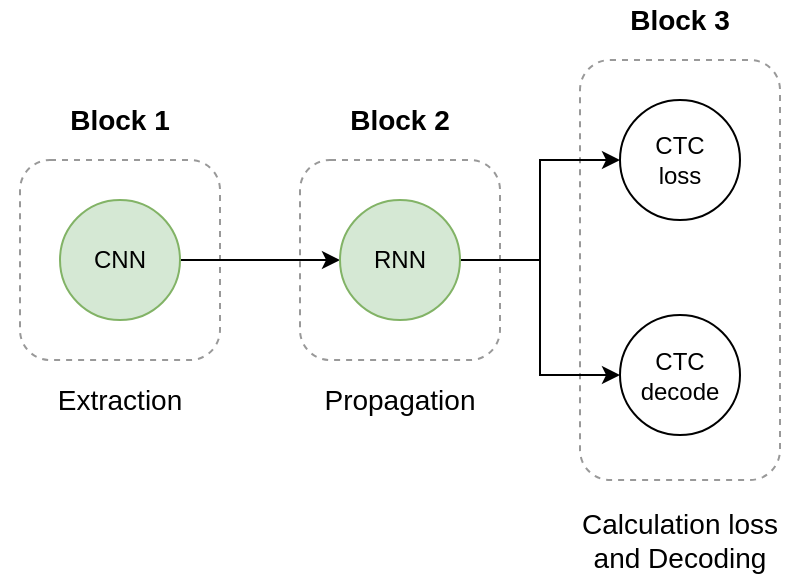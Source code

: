 <mxfile version="10.9.0" type="device"><diagram id="8MC4ydEhNVXVS14IxF2M" name="Page-1"><mxGraphModel dx="797" dy="463" grid="1" gridSize="10" guides="1" tooltips="1" connect="1" arrows="1" fold="1" page="1" pageScale="1" pageWidth="850" pageHeight="1100" math="0" shadow="0"><root><mxCell id="0"/><mxCell id="1" parent="0"/><mxCell id="jbxMomVC7X6ePbV-PSSu-26" value="" style="rounded=1;whiteSpace=wrap;html=1;fillColor=none;dashed=1;strokeColor=#999999;" parent="1" vertex="1"><mxGeometry x="400" y="260" width="100" height="100" as="geometry"/></mxCell><mxCell id="jbxMomVC7X6ePbV-PSSu-10" value="" style="rounded=1;whiteSpace=wrap;html=1;fillColor=none;dashed=1;strokeColor=#999999;" parent="1" vertex="1"><mxGeometry x="540" y="210" width="100" height="210" as="geometry"/></mxCell><mxCell id="jbxMomVC7X6ePbV-PSSu-8" value="" style="rounded=1;whiteSpace=wrap;html=1;fillColor=none;dashed=1;strokeColor=#999999;" parent="1" vertex="1"><mxGeometry x="260" y="260" width="100" height="100" as="geometry"/></mxCell><mxCell id="jbxMomVC7X6ePbV-PSSu-3" value="" style="edgeStyle=orthogonalEdgeStyle;rounded=0;orthogonalLoop=1;jettySize=auto;html=1;" parent="1" source="jbxMomVC7X6ePbV-PSSu-1" target="jbxMomVC7X6ePbV-PSSu-2" edge="1"><mxGeometry relative="1" as="geometry"/></mxCell><mxCell id="jbxMomVC7X6ePbV-PSSu-1" value="&lt;span style=&quot;font-weight: normal; font-size: 12px;&quot;&gt;&lt;font style=&quot;font-size: 12px;&quot;&gt;CNN&lt;/font&gt;&lt;/span&gt;" style="ellipse;whiteSpace=wrap;html=1;aspect=fixed;fontStyle=1;fontSize=12;fillColor=#d5e8d4;strokeColor=#82b366;" parent="1" vertex="1"><mxGeometry x="280" y="280" width="60" height="60" as="geometry"/></mxCell><mxCell id="jbxMomVC7X6ePbV-PSSu-5" value="" style="edgeStyle=orthogonalEdgeStyle;rounded=0;orthogonalLoop=1;jettySize=auto;html=1;" parent="1" source="jbxMomVC7X6ePbV-PSSu-2" target="jbxMomVC7X6ePbV-PSSu-4" edge="1"><mxGeometry relative="1" as="geometry"/></mxCell><mxCell id="jbxMomVC7X6ePbV-PSSu-7" value="" style="edgeStyle=orthogonalEdgeStyle;rounded=0;orthogonalLoop=1;jettySize=auto;html=1;" parent="1" source="jbxMomVC7X6ePbV-PSSu-2" target="jbxMomVC7X6ePbV-PSSu-6" edge="1"><mxGeometry relative="1" as="geometry"/></mxCell><mxCell id="jbxMomVC7X6ePbV-PSSu-2" value="&lt;span style=&quot;font-weight: normal; font-size: 12px;&quot;&gt;&lt;font style=&quot;font-size: 12px;&quot;&gt;RNN&lt;/font&gt;&lt;/span&gt;" style="ellipse;whiteSpace=wrap;html=1;aspect=fixed;fontStyle=1;fontSize=12;fillColor=#d5e8d4;strokeColor=#82b366;" parent="1" vertex="1"><mxGeometry x="420" y="280" width="60" height="60" as="geometry"/></mxCell><mxCell id="jbxMomVC7X6ePbV-PSSu-6" value="&lt;span style=&quot;font-weight: normal&quot;&gt;&lt;font style=&quot;font-size: 12px&quot;&gt;CTC&lt;br&gt;decode&lt;/font&gt;&lt;/span&gt;" style="ellipse;whiteSpace=wrap;html=1;aspect=fixed;fontStyle=1" parent="1" vertex="1"><mxGeometry x="560" y="337.5" width="60" height="60" as="geometry"/></mxCell><mxCell id="jbxMomVC7X6ePbV-PSSu-4" value="&lt;span style=&quot;font-weight: normal; font-size: 12px;&quot;&gt;&lt;font style=&quot;font-size: 12px;&quot;&gt;CTC&lt;br style=&quot;font-size: 12px;&quot;&gt;loss&lt;/font&gt;&lt;/span&gt;" style="ellipse;whiteSpace=wrap;html=1;aspect=fixed;fontStyle=1;fontSize=12;" parent="1" vertex="1"><mxGeometry x="560" y="230" width="60" height="60" as="geometry"/></mxCell><mxCell id="jbxMomVC7X6ePbV-PSSu-17" value="Block 1" style="text;html=1;strokeColor=none;fillColor=none;align=center;verticalAlign=middle;whiteSpace=wrap;rounded=0;dashed=1;fontStyle=1;fontSize=14;" parent="1" vertex="1"><mxGeometry x="250" y="230" width="120" height="20" as="geometry"/></mxCell><mxCell id="jbxMomVC7X6ePbV-PSSu-19" value="Block 2&lt;br style=&quot;font-size: 14px;&quot;&gt;" style="text;html=1;strokeColor=none;fillColor=none;align=center;verticalAlign=middle;whiteSpace=wrap;rounded=0;dashed=1;fontStyle=1;fontSize=14;" parent="1" vertex="1"><mxGeometry x="390" y="230" width="120" height="20" as="geometry"/></mxCell><mxCell id="jbxMomVC7X6ePbV-PSSu-20" value="Block 3&lt;br style=&quot;font-size: 14px;&quot;&gt;" style="text;html=1;strokeColor=none;fillColor=none;align=center;verticalAlign=middle;whiteSpace=wrap;rounded=0;dashed=1;fontStyle=1;fontSize=14;" parent="1" vertex="1"><mxGeometry x="530" y="180" width="120" height="20" as="geometry"/></mxCell><mxCell id="jbxMomVC7X6ePbV-PSSu-21" value="&lt;font style=&quot;font-size: 14px&quot;&gt;Extraction&lt;/font&gt;" style="text;html=1;strokeColor=none;fillColor=none;align=center;verticalAlign=middle;whiteSpace=wrap;rounded=0;dashed=1;" parent="1" vertex="1"><mxGeometry x="250" y="360" width="120" height="40" as="geometry"/></mxCell><mxCell id="jbxMomVC7X6ePbV-PSSu-23" value="&lt;font style=&quot;font-size: 14px&quot;&gt;Propagation&lt;/font&gt;" style="text;html=1;strokeColor=none;fillColor=none;align=center;verticalAlign=middle;whiteSpace=wrap;rounded=0;dashed=1;" parent="1" vertex="1"><mxGeometry x="390" y="360" width="120" height="40" as="geometry"/></mxCell><mxCell id="jbxMomVC7X6ePbV-PSSu-24" value="&lt;font style=&quot;font-size: 14px&quot;&gt;Calculation loss and Decoding&lt;/font&gt;" style="text;html=1;strokeColor=none;fillColor=none;align=center;verticalAlign=middle;whiteSpace=wrap;rounded=0;dashed=1;" parent="1" vertex="1"><mxGeometry x="530" y="430" width="120" height="40" as="geometry"/></mxCell></root></mxGraphModel></diagram></mxfile>